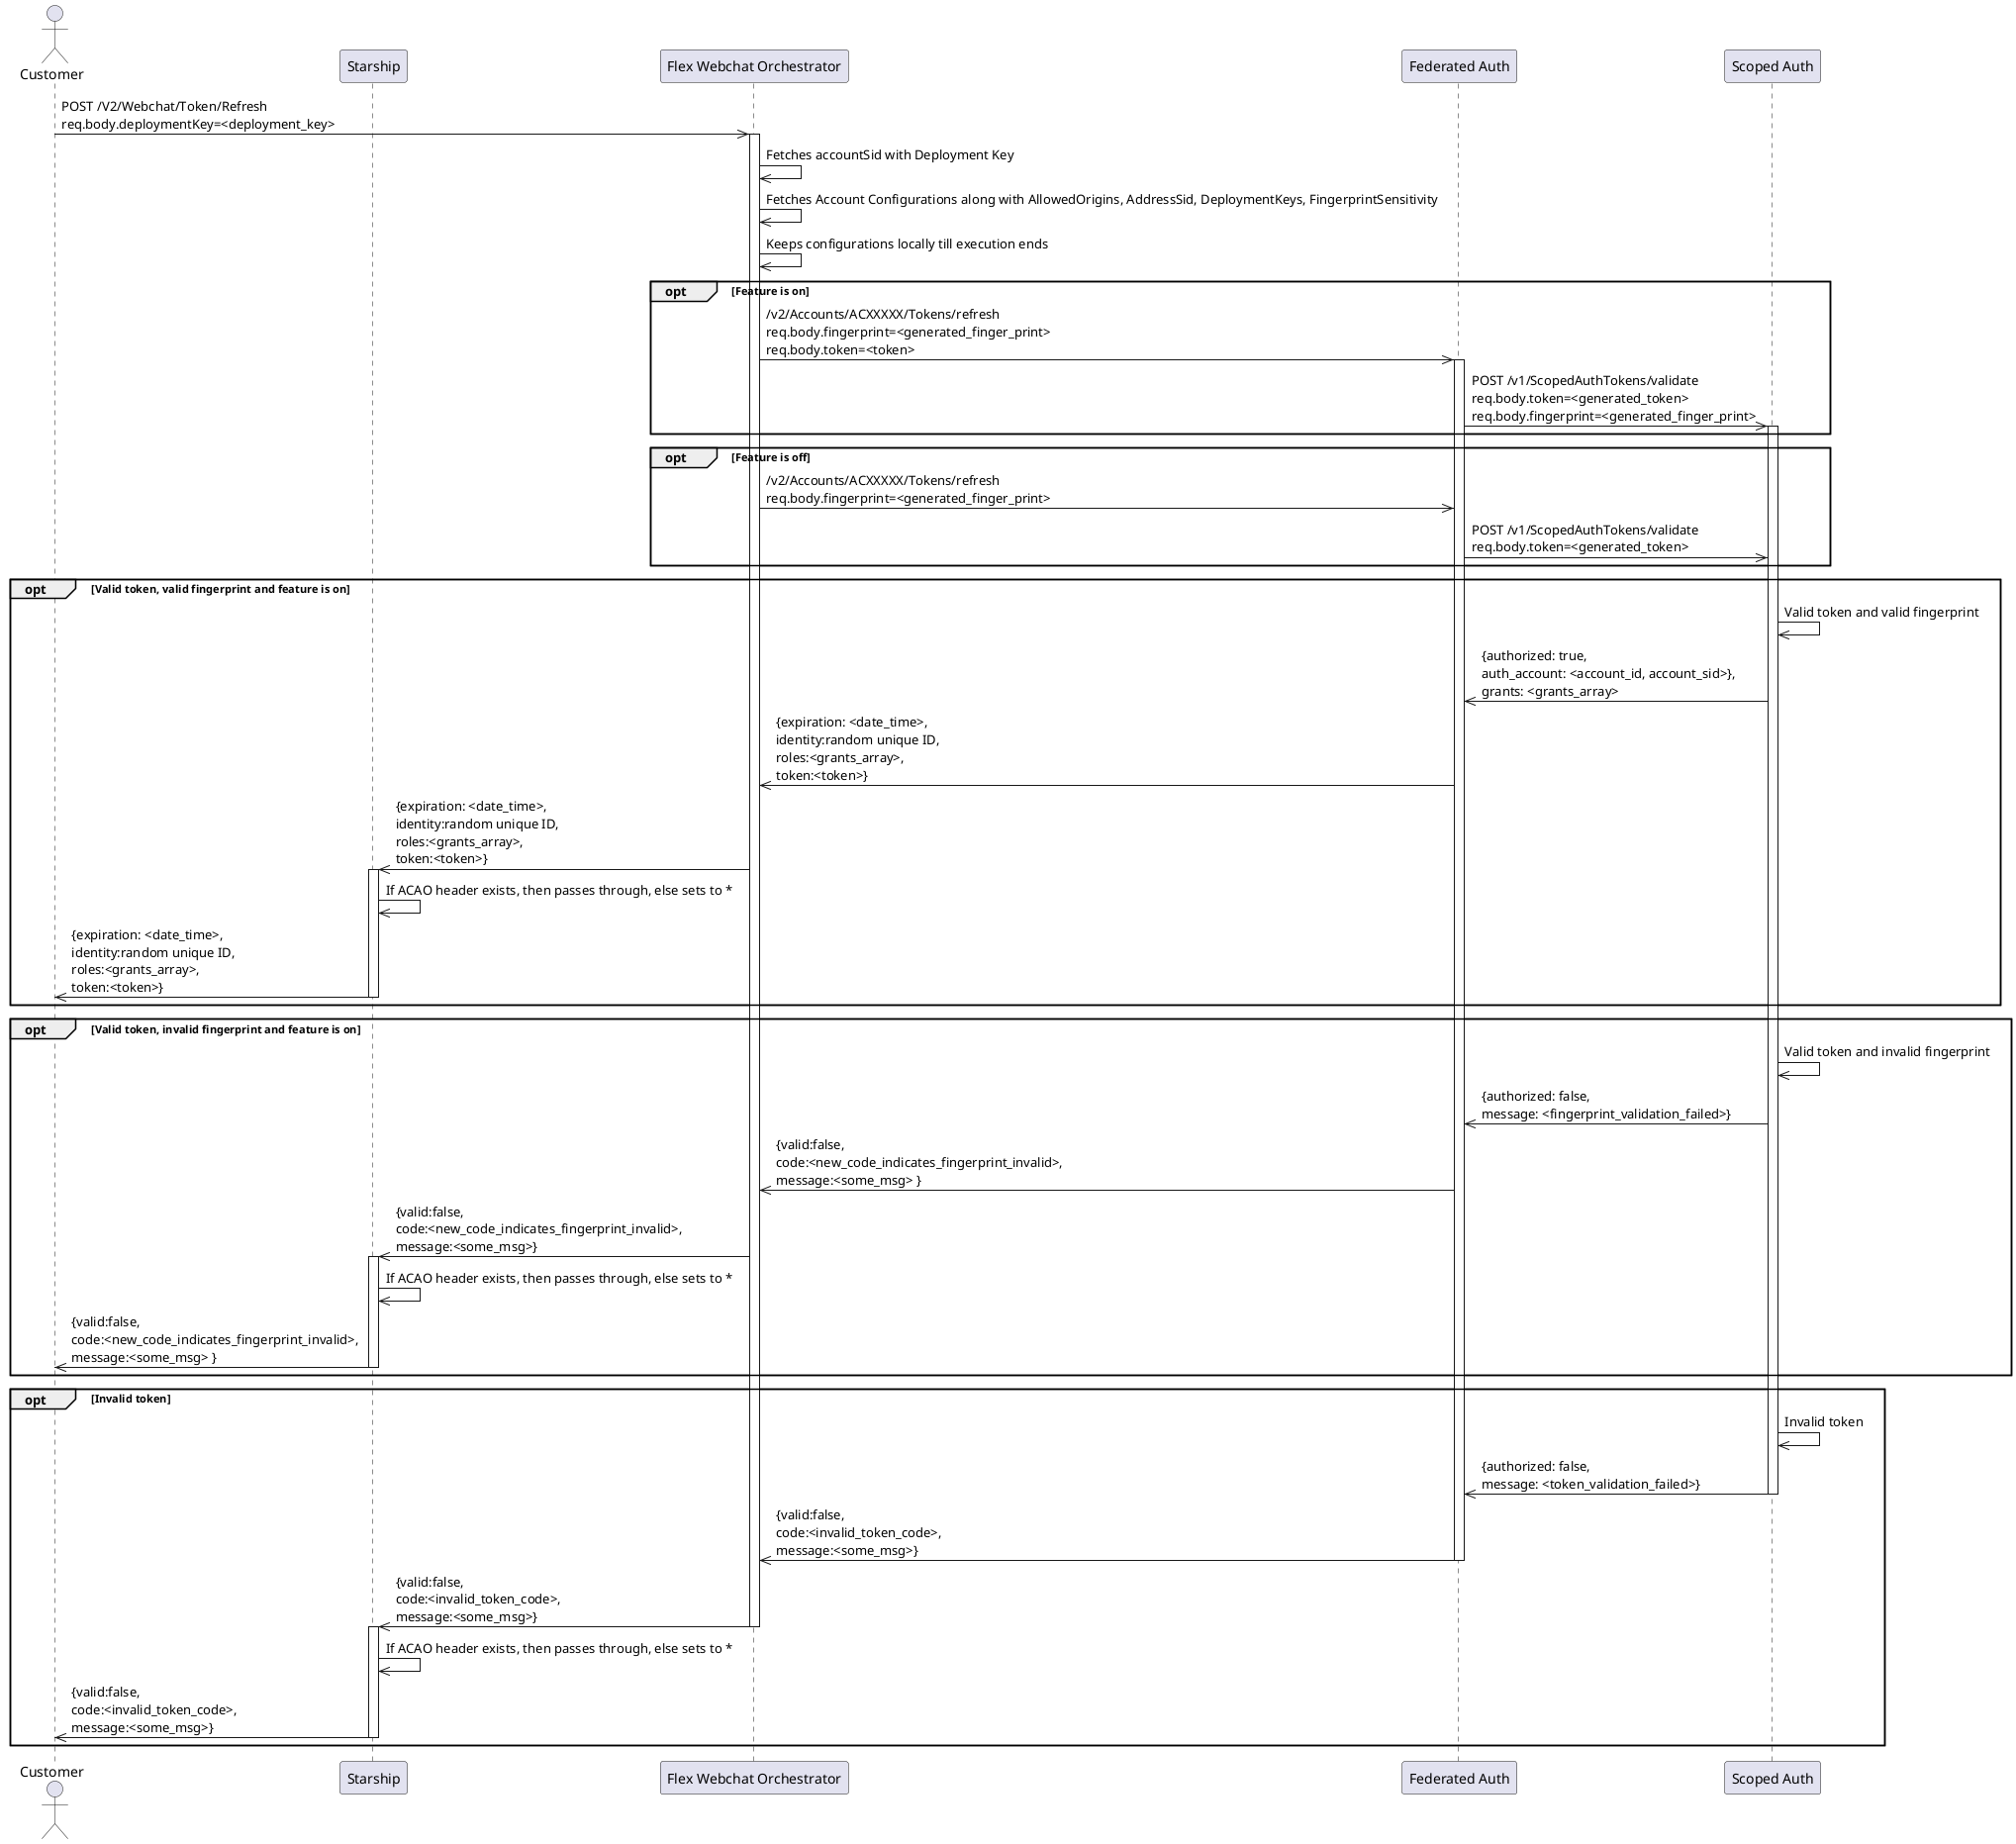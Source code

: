 @startuml

actor Customer as C
participant Starship as S
participant "Flex Webchat Orchestrator" as FWO
participant "Federated Auth" as FAS
participant "Scoped Auth" as SAS

C ->> FWO : POST /V2/Webchat/Token/Refresh \nreq.body.deploymentKey=<deployment_key>
activate FWO
FWO ->> FWO : Fetches accountSid with Deployment Key
FWO ->> FWO : Fetches Account Configurations along with AllowedOrigins, AddressSid, DeploymentKeys, FingerprintSensitivity
FWO ->> FWO : Keeps configurations locally till execution ends

opt Feature is on
    FWO ->> FAS : /v2/Accounts/ACXXXXX/Tokens/refresh \nreq.body.fingerprint=<generated_finger_print> \nreq.body.token=<token>
    activate FAS
    FAS ->> SAS : POST /v1/ScopedAuthTokens/validate \nreq.body.token=<generated_token> \nreq.body.fingerprint=<generated_finger_print>
    activate SAS
end

opt Feature is off
    FWO ->> FAS : /v2/Accounts/ACXXXXX/Tokens/refresh \nreq.body.fingerprint=<generated_finger_print>
    FAS ->> SAS : POST /v1/ScopedAuthTokens/validate \nreq.body.token=<generated_token>
end

opt Valid token, valid fingerprint and feature is on
    SAS ->> SAS: Valid token and valid fingerprint
    SAS ->> FAS : {authorized: true, \nauth_account: <account_id, account_sid>}, \ngrants: <grants_array>
    FAS ->> FWO : {expiration: <date_time>,\nidentity:random unique ID, \nroles:<grants_array>,\ntoken:<token>}
    FWO ->> S : {expiration: <date_time>,\nidentity:random unique ID, \nroles:<grants_array>,\ntoken:<token>}
    activate S
    S ->> S : If ACAO header exists, then passes through, else sets to *
    S ->> C : {expiration: <date_time>,\nidentity:random unique ID, \nroles:<grants_array>,\ntoken:<token>}
    deactivate S
end

opt Valid token, invalid fingerprint and feature is on
    SAS ->> SAS: Valid token and invalid fingerprint
    SAS ->> FAS : {authorized: false, \nmessage: <fingerprint_validation_failed>}
    FAS ->> FWO : {valid:false, \ncode:<new_code_indicates_fingerprint_invalid>, \nmessage:<some_msg> }
    FWO ->> S : {valid:false, \ncode:<new_code_indicates_fingerprint_invalid>, \nmessage:<some_msg>}
    activate S
    S ->> S : If ACAO header exists, then passes through, else sets to *
    S ->> C : {valid:false, \ncode:<new_code_indicates_fingerprint_invalid>, \nmessage:<some_msg> }
    deactivate S
end

opt Invalid token
    SAS ->> SAS: Invalid token
    SAS ->> FAS : {authorized: false, \nmessage: <token_validation_failed>}
    deactivate SAS
    FAS ->> FWO : {valid:false, \ncode:<invalid_token_code>, \nmessage:<some_msg>}
    deactivate FAS
    FWO ->> S : {valid:false, \ncode:<invalid_token_code>, \nmessage:<some_msg>}
    deactivate FWO
    activate S
    S ->> S : If ACAO header exists, then passes through, else sets to *
    S ->> C : {valid:false, \ncode:<invalid_token_code>, \nmessage:<some_msg>}
    deactivate S
end

@enduml
